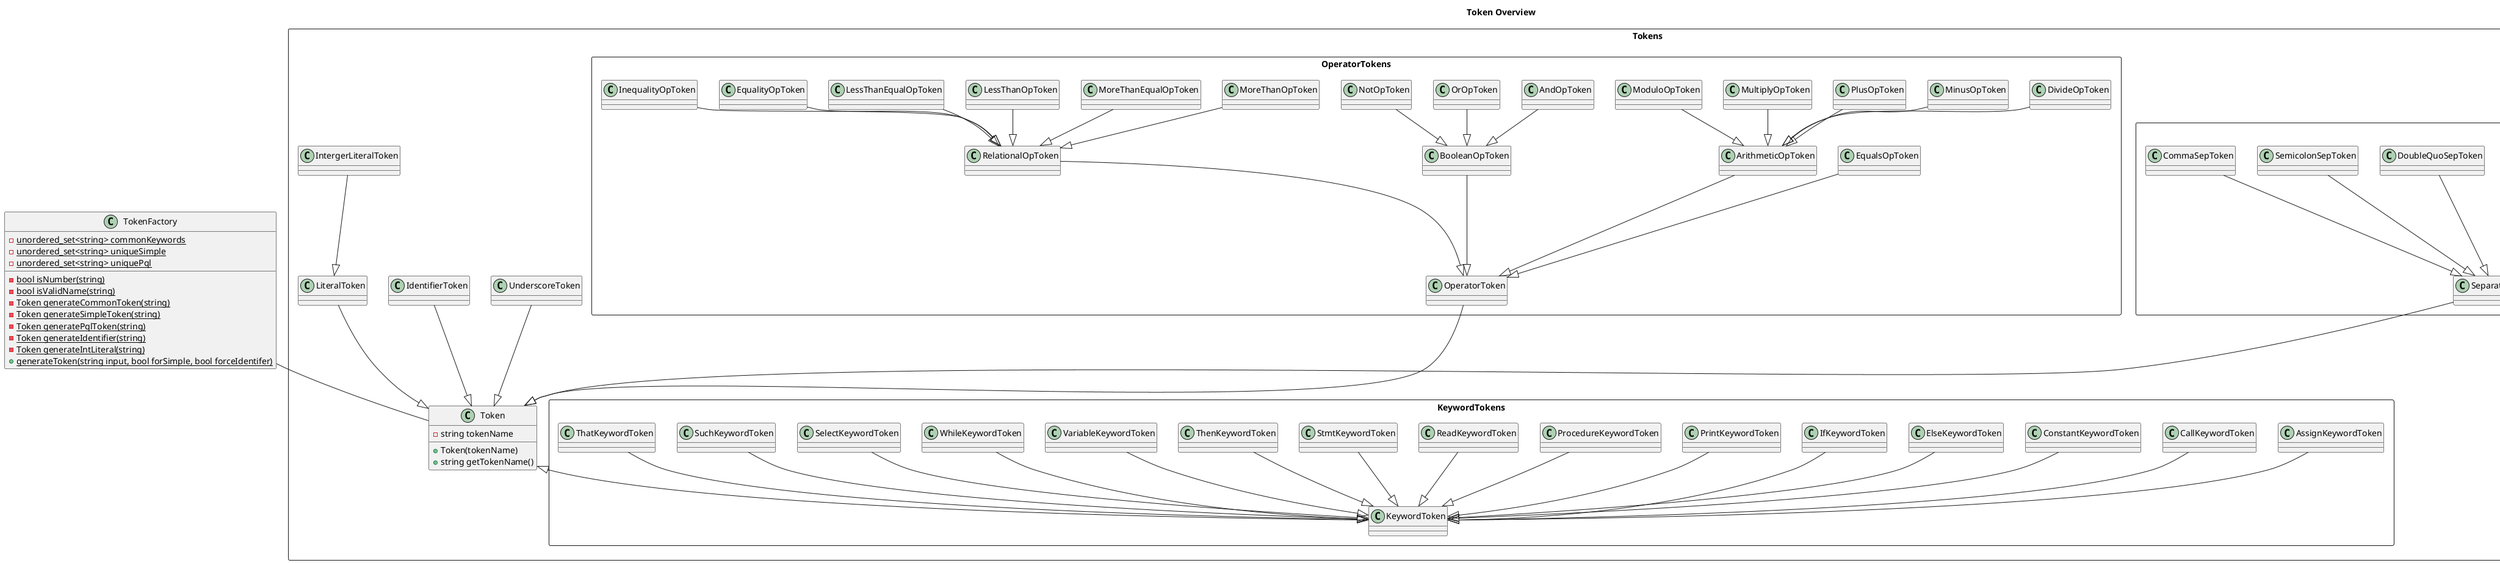 @startuml
' !include ../style.puml
skinparam ClassFontColor #000000
skinparam ClassBorderColor #000000

title Token Overview

Class TokenFactory {
    {static} - unordered_set<string> commonKeywords
    {static} - unordered_set<string> uniqueSimple
    {static} - unordered_set<string> uniquePql
    {static} - bool isNumber(string)
    {static} - bool isValidName(string)
    {static} - Token generateCommonToken(string)
    {static} - Token generateSimpleToken(string)
    {static} - Token generatePqlToken(string)
    {static} - Token generateIdentifier(string)
    {static} - Token generateIntLiteral(string)
    {static} + generateToken(string input, bool forSimple, bool forceIdentifer)
}
package Tokens <<rectangle>> {
    Class Token {
        - string tokenName
        + Token(tokenName)
        + string getTokenName()
    }
    Class UnderscoreToken {}
    Class IdentifierToken {}
    Class LiteralToken {}
    Class IntergerLiteralToken {}
    package SeparatorTokens <<rectangle>> {
        Class SeparatorToken {}
            Class CurlyCloseSepToken {}
            Class CurlyOpenSepToken {}
            Class ParenOpenSepToken {}
            Class ParenCloseSepToken {}
            Class DoubleQuoSepToken {}
            Class SemicolonSepToken {}
            Class CommaSepToken {}
    }
    package OperatorTokens <<rectangle>> {
        Class OperatorToken {}
            Class EqualsOpToken {}
            Class ArithmeticOpToken {}
                Class DivideOpToken {}
                Class MinusOpToken {}
                Class PlusOpToken {}
                Class MultiplyOpToken {}
                Class ModuloOpToken {}
            Class BooleanOpToken {}
                Class AndOpToken{}
                Class OrOpToken {}
                Class NotOpToken {}
            Class RelationalOpToken {}
                Class MoreThanOpToken {}
                Class MoreThanEqualOpToken {}
                Class LessThanOpToken {}
                Class LessThanEqualOpToken {}
                Class EqualityOpToken {}
                Class InequalityOpToken {}
    }
    package KeywordTokens <<rectangle>> {
        Class KeywordToken {}
            Class AssignKeywordToken {}
            Class CallKeywordToken {}
            Class ConstantKeywordToken {}
            Class ElseKeywordToken {}
            Class IfKeywordToken {}
            Class PrintKeywordToken {}
            Class ProcedureKeywordToken {}
            Class ReadKeywordToken {}
            Class StmtKeywordToken {}
            Class ThenKeywordToken {}
            Class VariableKeywordToken {}
            Class WhileKeywordToken {}
            Class SelectKeywordToken {}
            Class SuchKeywordToken {}
            Class ThatKeywordToken {}
    }
}

TokenFactory -- Token

skinparam groupInheritance 2
UnderscoreToken --|> Token
IdentifierToken --|> Token

LiteralToken --|> Token
IntergerLiteralToken --|> LiteralToken

SeparatorToken --|> Token
    CurlyCloseSepToken --|> SeparatorToken
    CurlyOpenSepToken --|> SeparatorToken
    ParenCloseSepToken --|> SeparatorToken
    ParenOpenSepToken --|> SeparatorToken
    SemicolonSepToken --|> SeparatorToken
    CommaSepToken --|> SeparatorToken
    DoubleQuoSepToken --|> SeparatorToken

OperatorToken --|> Token
    EqualsOpToken --|> OperatorToken
    ArithmeticOpToken --|> OperatorToken
        DivideOpToken --|> ArithmeticOpToken
        MinusOpToken --|> ArithmeticOpToken
        PlusOpToken --|> ArithmeticOpToken
        MultiplyOpToken --|> ArithmeticOpToken
        ModuloOpToken --|> ArithmeticOpToken
    BooleanOpToken --|> OperatorToken
        AndOpToken --|> BooleanOpToken
        OrOpToken --|> BooleanOpToken
        NotOpToken --|> BooleanOpToken
    RelationalOpToken --|> OperatorToken
        MoreThanOpToken --|> RelationalOpToken
        MoreThanEqualOpToken --|> RelationalOpToken
        LessThanOpToken --|> RelationalOpToken
        LessThanEqualOpToken --|> RelationalOpToken
        EqualityOpToken --|> RelationalOpToken
        InequalityOpToken --|> RelationalOpToken

KeywordToken -up-|> Token
    AssignKeywordToken --|> KeywordToken
    CallKeywordToken --|> KeywordToken
    ConstantKeywordToken --|> KeywordToken
    ElseKeywordToken --|> KeywordToken
    IfKeywordToken --|> KeywordToken
    PrintKeywordToken --|> KeywordToken
    ProcedureKeywordToken --|> KeywordToken
    ReadKeywordToken --|> KeywordToken
    StmtKeywordToken --|> KeywordToken
    ThenKeywordToken --|> KeywordToken
    VariableKeywordToken --|> KeywordToken
    WhileKeywordToken --|> KeywordToken
    SelectKeywordToken --|> KeywordToken
    SuchKeywordToken --|> KeywordToken
    ThatKeywordToken --|> KeywordToken


@end